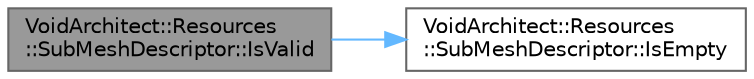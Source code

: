 digraph "VoidArchitect::Resources::SubMeshDescriptor::IsValid"
{
 // LATEX_PDF_SIZE
  bgcolor="transparent";
  edge [fontname=Helvetica,fontsize=10,labelfontname=Helvetica,labelfontsize=10];
  node [fontname=Helvetica,fontsize=10,shape=box,height=0.2,width=0.4];
  rankdir="LR";
  Node1 [id="Node000001",label="VoidArchitect::Resources\l::SubMeshDescriptor::IsValid",height=0.2,width=0.4,color="gray40", fillcolor="grey60", style="filled", fontcolor="black",tooltip=" "];
  Node1 -> Node2 [id="edge1_Node000001_Node000002",color="steelblue1",style="solid",tooltip=" "];
  Node2 [id="Node000002",label="VoidArchitect::Resources\l::SubMeshDescriptor::IsEmpty",height=0.2,width=0.4,color="grey40", fillcolor="white", style="filled",URL="$struct_void_architect_1_1_resources_1_1_sub_mesh_descriptor.html#a847b760ba60592e92d23cf7de2ff40fb",tooltip=" "];
}
